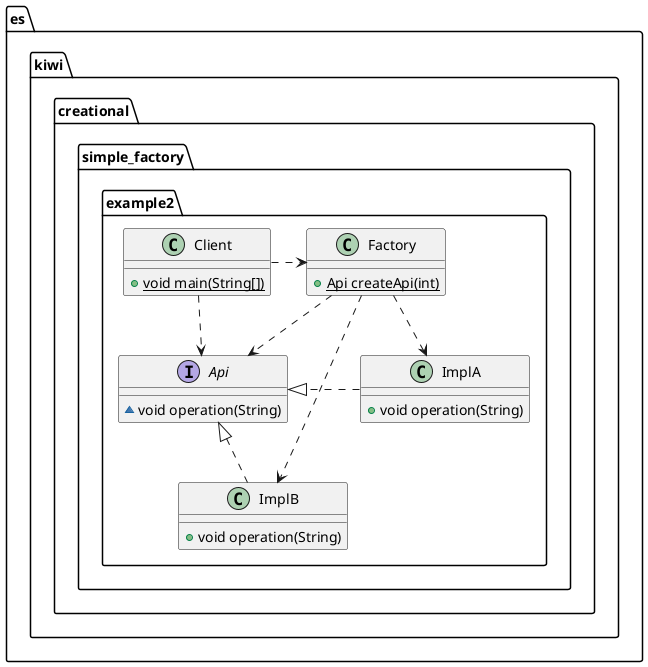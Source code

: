 @startuml
class es.kiwi.creational.simple_factory.example2.Factory {
+ {static} Api createApi(int)
}
class es.kiwi.creational.simple_factory.example2.ImplB {
+ void operation(String)
}
interface es.kiwi.creational.simple_factory.example2.Api {
~ void operation(String)
}
class es.kiwi.creational.simple_factory.example2.Client {
+ {static} void main(String[])
}
class es.kiwi.creational.simple_factory.example2.ImplA {
+ void operation(String)
}


es.kiwi.creational.simple_factory.example2.Api <|.. es.kiwi.creational.simple_factory.example2.ImplB
es.kiwi.creational.simple_factory.example2.Api <|.left. es.kiwi.creational.simple_factory.example2.ImplA
es.kiwi.creational.simple_factory.example2.Client ..> es.kiwi.creational.simple_factory.example2.Api
es.kiwi.creational.simple_factory.example2.Client .right.> es.kiwi.creational.simple_factory.example2.Factory
es.kiwi.creational.simple_factory.example2.Factory ..> es.kiwi.creational.simple_factory.example2.Api
es.kiwi.creational.simple_factory.example2.Factory ..> es.kiwi.creational.simple_factory.example2.ImplA
es.kiwi.creational.simple_factory.example2.Factory ..> es.kiwi.creational.simple_factory.example2.ImplB

@enduml